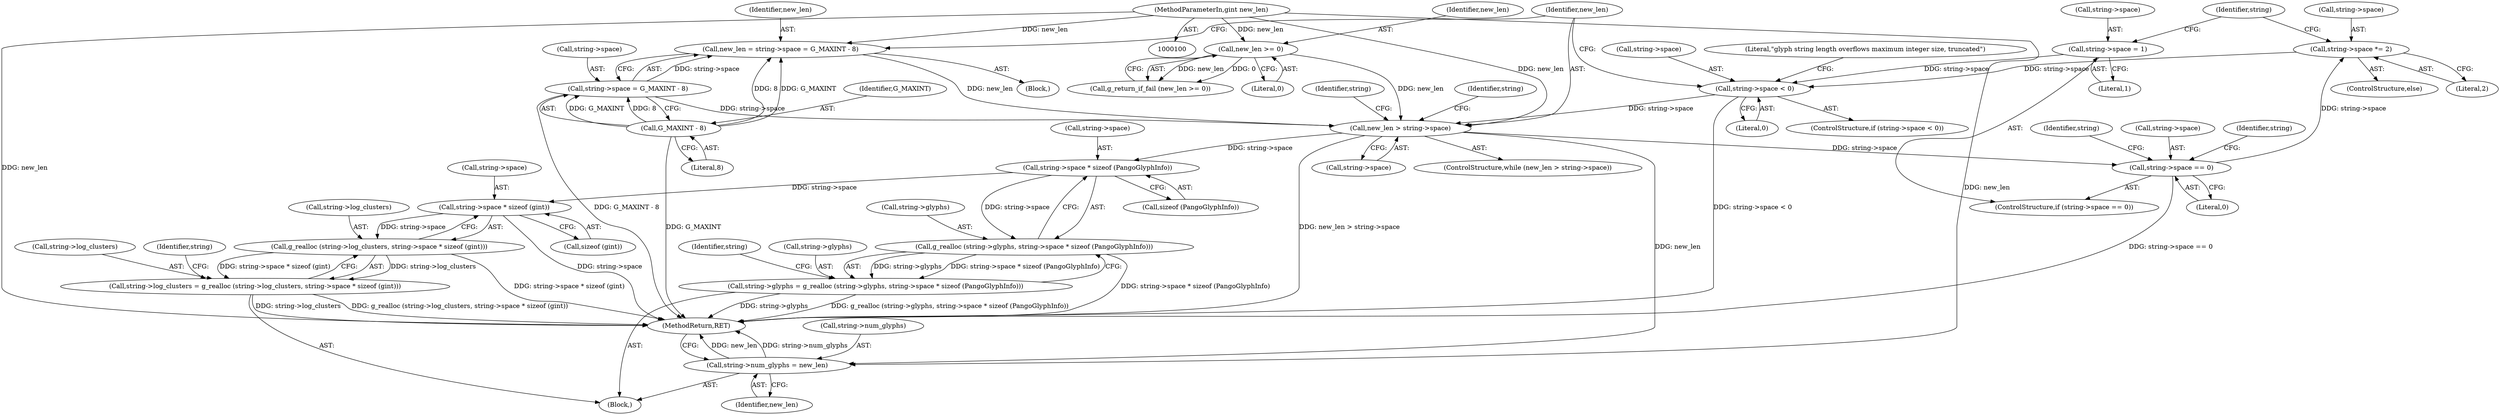 digraph "1_pango_4de30e5500eaeb49f4bf0b7a07f718e149a2ed5e@pointer" {
"1000127" [label="(Call,string->space *= 2)"];
"1000116" [label="(Call,string->space == 0)"];
"1000109" [label="(Call,new_len > string->space)"];
"1000141" [label="(Call,new_len = string->space = G_MAXINT - 8)"];
"1000102" [label="(MethodParameterIn,gint new_len)"];
"1000143" [label="(Call,string->space = G_MAXINT - 8)"];
"1000147" [label="(Call,G_MAXINT - 8)"];
"1000105" [label="(Call,new_len >= 0)"];
"1000133" [label="(Call,string->space < 0)"];
"1000121" [label="(Call,string->space = 1)"];
"1000127" [label="(Call,string->space *= 2)"];
"1000158" [label="(Call,string->space * sizeof (PangoGlyphInfo))"];
"1000154" [label="(Call,g_realloc (string->glyphs, string->space * sizeof (PangoGlyphInfo)))"];
"1000150" [label="(Call,string->glyphs = g_realloc (string->glyphs, string->space * sizeof (PangoGlyphInfo)))"];
"1000172" [label="(Call,string->space * sizeof (gint))"];
"1000168" [label="(Call,g_realloc (string->log_clusters, string->space * sizeof (gint)))"];
"1000164" [label="(Call,string->log_clusters = g_realloc (string->log_clusters, string->space * sizeof (gint)))"];
"1000178" [label="(Call,string->num_glyphs = new_len)"];
"1000182" [label="(Identifier,new_len)"];
"1000121" [label="(Call,string->space = 1)"];
"1000166" [label="(Identifier,string)"];
"1000126" [label="(ControlStructure,else)"];
"1000128" [label="(Call,string->space)"];
"1000122" [label="(Call,string->space)"];
"1000151" [label="(Call,string->glyphs)"];
"1000143" [label="(Call,string->space = G_MAXINT - 8)"];
"1000137" [label="(Literal,0)"];
"1000180" [label="(Identifier,string)"];
"1000155" [label="(Call,string->glyphs)"];
"1000104" [label="(Call,g_return_if_fail (new_len >= 0))"];
"1000117" [label="(Call,string->space)"];
"1000109" [label="(Call,new_len > string->space)"];
"1000111" [label="(Call,string->space)"];
"1000141" [label="(Call,new_len = string->space = G_MAXINT - 8)"];
"1000140" [label="(Literal,\"glyph string length overflows maximum integer size, truncated\")"];
"1000165" [label="(Call,string->log_clusters)"];
"1000110" [label="(Identifier,new_len)"];
"1000120" [label="(Literal,0)"];
"1000142" [label="(Identifier,new_len)"];
"1000164" [label="(Call,string->log_clusters = g_realloc (string->log_clusters, string->space * sizeof (gint)))"];
"1000118" [label="(Identifier,string)"];
"1000138" [label="(Block,)"];
"1000135" [label="(Identifier,string)"];
"1000108" [label="(ControlStructure,while (new_len > string->space))"];
"1000147" [label="(Call,G_MAXINT - 8)"];
"1000148" [label="(Identifier,G_MAXINT)"];
"1000169" [label="(Call,string->log_clusters)"];
"1000183" [label="(MethodReturn,RET)"];
"1000129" [label="(Identifier,string)"];
"1000178" [label="(Call,string->num_glyphs = new_len)"];
"1000133" [label="(Call,string->space < 0)"];
"1000131" [label="(Literal,2)"];
"1000107" [label="(Literal,0)"];
"1000159" [label="(Call,string->space)"];
"1000125" [label="(Literal,1)"];
"1000127" [label="(Call,string->space *= 2)"];
"1000162" [label="(Call,sizeof (PangoGlyphInfo))"];
"1000168" [label="(Call,g_realloc (string->log_clusters, string->space * sizeof (gint)))"];
"1000103" [label="(Block,)"];
"1000106" [label="(Identifier,new_len)"];
"1000102" [label="(MethodParameterIn,gint new_len)"];
"1000149" [label="(Literal,8)"];
"1000116" [label="(Call,string->space == 0)"];
"1000115" [label="(ControlStructure,if (string->space == 0))"];
"1000154" [label="(Call,g_realloc (string->glyphs, string->space * sizeof (PangoGlyphInfo)))"];
"1000179" [label="(Call,string->num_glyphs)"];
"1000176" [label="(Call,sizeof (gint))"];
"1000134" [label="(Call,string->space)"];
"1000152" [label="(Identifier,string)"];
"1000132" [label="(ControlStructure,if (string->space < 0))"];
"1000173" [label="(Call,string->space)"];
"1000105" [label="(Call,new_len >= 0)"];
"1000150" [label="(Call,string->glyphs = g_realloc (string->glyphs, string->space * sizeof (PangoGlyphInfo)))"];
"1000158" [label="(Call,string->space * sizeof (PangoGlyphInfo))"];
"1000172" [label="(Call,string->space * sizeof (gint))"];
"1000123" [label="(Identifier,string)"];
"1000144" [label="(Call,string->space)"];
"1000127" -> "1000126"  [label="AST: "];
"1000127" -> "1000131"  [label="CFG: "];
"1000128" -> "1000127"  [label="AST: "];
"1000131" -> "1000127"  [label="AST: "];
"1000135" -> "1000127"  [label="CFG: "];
"1000116" -> "1000127"  [label="DDG: string->space"];
"1000127" -> "1000133"  [label="DDG: string->space"];
"1000116" -> "1000115"  [label="AST: "];
"1000116" -> "1000120"  [label="CFG: "];
"1000117" -> "1000116"  [label="AST: "];
"1000120" -> "1000116"  [label="AST: "];
"1000123" -> "1000116"  [label="CFG: "];
"1000129" -> "1000116"  [label="CFG: "];
"1000116" -> "1000183"  [label="DDG: string->space == 0"];
"1000109" -> "1000116"  [label="DDG: string->space"];
"1000109" -> "1000108"  [label="AST: "];
"1000109" -> "1000111"  [label="CFG: "];
"1000110" -> "1000109"  [label="AST: "];
"1000111" -> "1000109"  [label="AST: "];
"1000118" -> "1000109"  [label="CFG: "];
"1000152" -> "1000109"  [label="CFG: "];
"1000109" -> "1000183"  [label="DDG: new_len > string->space"];
"1000141" -> "1000109"  [label="DDG: new_len"];
"1000105" -> "1000109"  [label="DDG: new_len"];
"1000102" -> "1000109"  [label="DDG: new_len"];
"1000143" -> "1000109"  [label="DDG: string->space"];
"1000133" -> "1000109"  [label="DDG: string->space"];
"1000109" -> "1000158"  [label="DDG: string->space"];
"1000109" -> "1000178"  [label="DDG: new_len"];
"1000141" -> "1000138"  [label="AST: "];
"1000141" -> "1000143"  [label="CFG: "];
"1000142" -> "1000141"  [label="AST: "];
"1000143" -> "1000141"  [label="AST: "];
"1000110" -> "1000141"  [label="CFG: "];
"1000102" -> "1000141"  [label="DDG: new_len"];
"1000143" -> "1000141"  [label="DDG: string->space"];
"1000147" -> "1000141"  [label="DDG: G_MAXINT"];
"1000147" -> "1000141"  [label="DDG: 8"];
"1000102" -> "1000100"  [label="AST: "];
"1000102" -> "1000183"  [label="DDG: new_len"];
"1000102" -> "1000105"  [label="DDG: new_len"];
"1000102" -> "1000178"  [label="DDG: new_len"];
"1000143" -> "1000147"  [label="CFG: "];
"1000144" -> "1000143"  [label="AST: "];
"1000147" -> "1000143"  [label="AST: "];
"1000143" -> "1000183"  [label="DDG: G_MAXINT - 8"];
"1000147" -> "1000143"  [label="DDG: G_MAXINT"];
"1000147" -> "1000143"  [label="DDG: 8"];
"1000147" -> "1000149"  [label="CFG: "];
"1000148" -> "1000147"  [label="AST: "];
"1000149" -> "1000147"  [label="AST: "];
"1000147" -> "1000183"  [label="DDG: G_MAXINT"];
"1000105" -> "1000104"  [label="AST: "];
"1000105" -> "1000107"  [label="CFG: "];
"1000106" -> "1000105"  [label="AST: "];
"1000107" -> "1000105"  [label="AST: "];
"1000104" -> "1000105"  [label="CFG: "];
"1000105" -> "1000104"  [label="DDG: new_len"];
"1000105" -> "1000104"  [label="DDG: 0"];
"1000133" -> "1000132"  [label="AST: "];
"1000133" -> "1000137"  [label="CFG: "];
"1000134" -> "1000133"  [label="AST: "];
"1000137" -> "1000133"  [label="AST: "];
"1000110" -> "1000133"  [label="CFG: "];
"1000140" -> "1000133"  [label="CFG: "];
"1000133" -> "1000183"  [label="DDG: string->space < 0"];
"1000121" -> "1000133"  [label="DDG: string->space"];
"1000121" -> "1000115"  [label="AST: "];
"1000121" -> "1000125"  [label="CFG: "];
"1000122" -> "1000121"  [label="AST: "];
"1000125" -> "1000121"  [label="AST: "];
"1000135" -> "1000121"  [label="CFG: "];
"1000158" -> "1000154"  [label="AST: "];
"1000158" -> "1000162"  [label="CFG: "];
"1000159" -> "1000158"  [label="AST: "];
"1000162" -> "1000158"  [label="AST: "];
"1000154" -> "1000158"  [label="CFG: "];
"1000158" -> "1000154"  [label="DDG: string->space"];
"1000158" -> "1000172"  [label="DDG: string->space"];
"1000154" -> "1000150"  [label="AST: "];
"1000155" -> "1000154"  [label="AST: "];
"1000150" -> "1000154"  [label="CFG: "];
"1000154" -> "1000183"  [label="DDG: string->space * sizeof (PangoGlyphInfo)"];
"1000154" -> "1000150"  [label="DDG: string->glyphs"];
"1000154" -> "1000150"  [label="DDG: string->space * sizeof (PangoGlyphInfo)"];
"1000150" -> "1000103"  [label="AST: "];
"1000151" -> "1000150"  [label="AST: "];
"1000166" -> "1000150"  [label="CFG: "];
"1000150" -> "1000183"  [label="DDG: string->glyphs"];
"1000150" -> "1000183"  [label="DDG: g_realloc (string->glyphs, string->space * sizeof (PangoGlyphInfo))"];
"1000172" -> "1000168"  [label="AST: "];
"1000172" -> "1000176"  [label="CFG: "];
"1000173" -> "1000172"  [label="AST: "];
"1000176" -> "1000172"  [label="AST: "];
"1000168" -> "1000172"  [label="CFG: "];
"1000172" -> "1000183"  [label="DDG: string->space"];
"1000172" -> "1000168"  [label="DDG: string->space"];
"1000168" -> "1000164"  [label="AST: "];
"1000169" -> "1000168"  [label="AST: "];
"1000164" -> "1000168"  [label="CFG: "];
"1000168" -> "1000183"  [label="DDG: string->space * sizeof (gint)"];
"1000168" -> "1000164"  [label="DDG: string->log_clusters"];
"1000168" -> "1000164"  [label="DDG: string->space * sizeof (gint)"];
"1000164" -> "1000103"  [label="AST: "];
"1000165" -> "1000164"  [label="AST: "];
"1000180" -> "1000164"  [label="CFG: "];
"1000164" -> "1000183"  [label="DDG: string->log_clusters"];
"1000164" -> "1000183"  [label="DDG: g_realloc (string->log_clusters, string->space * sizeof (gint))"];
"1000178" -> "1000103"  [label="AST: "];
"1000178" -> "1000182"  [label="CFG: "];
"1000179" -> "1000178"  [label="AST: "];
"1000182" -> "1000178"  [label="AST: "];
"1000183" -> "1000178"  [label="CFG: "];
"1000178" -> "1000183"  [label="DDG: new_len"];
"1000178" -> "1000183"  [label="DDG: string->num_glyphs"];
}
